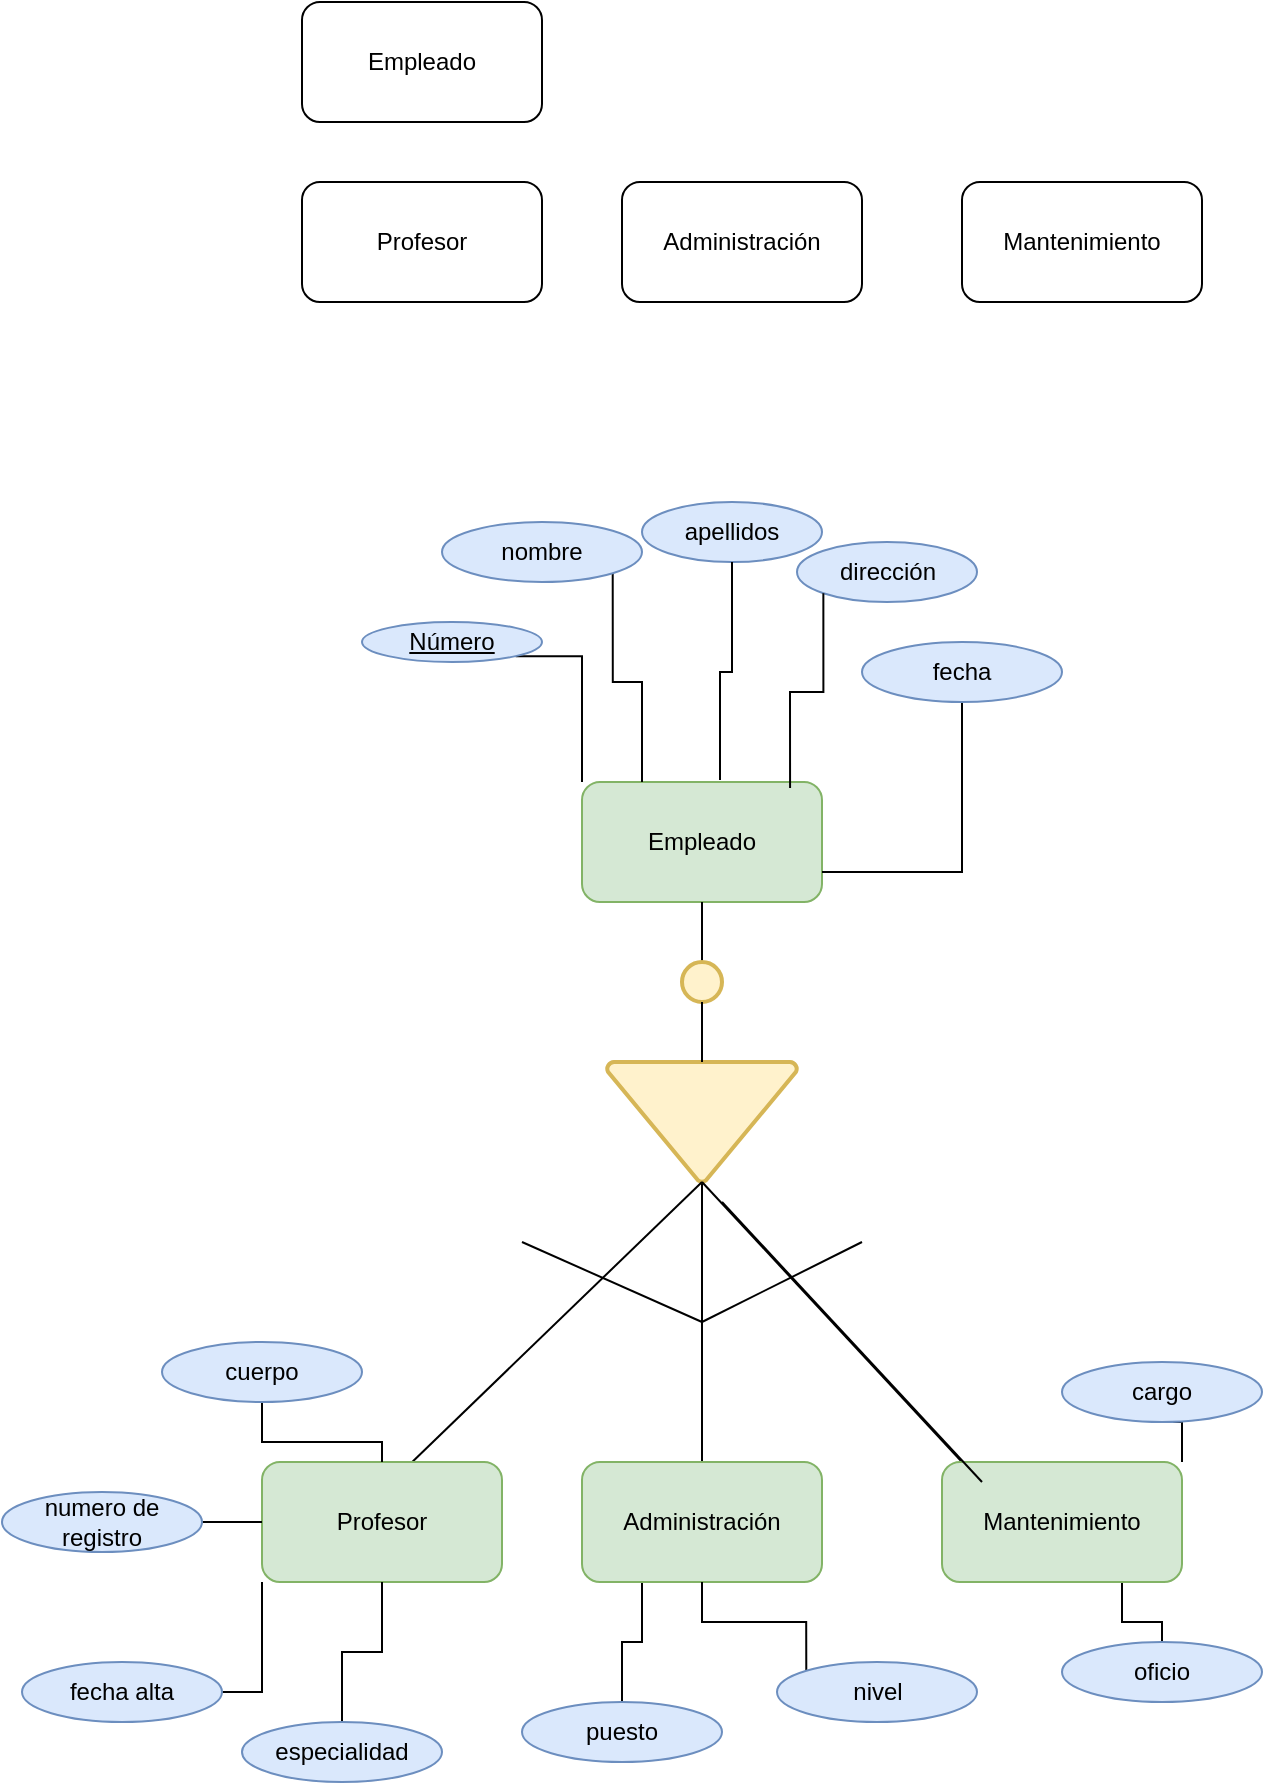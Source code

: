 <mxfile version="22.0.4" type="github">
  <diagram name="Página-1" id="wmIi82d7ozcXKBIWZhxb">
    <mxGraphModel dx="625" dy="752" grid="1" gridSize="10" guides="1" tooltips="1" connect="1" arrows="1" fold="1" page="1" pageScale="1" pageWidth="827" pageHeight="1169" math="0" shadow="0">
      <root>
        <mxCell id="0" />
        <mxCell id="1" parent="0" />
        <mxCell id="2OuDphUxpEpb_LAV9tlj-2" value="Empleado" style="rounded=1;whiteSpace=wrap;html=1;" vertex="1" parent="1">
          <mxGeometry x="270" y="70" width="120" height="60" as="geometry" />
        </mxCell>
        <mxCell id="2OuDphUxpEpb_LAV9tlj-3" value="Profesor" style="rounded=1;whiteSpace=wrap;html=1;" vertex="1" parent="1">
          <mxGeometry x="270" y="160" width="120" height="60" as="geometry" />
        </mxCell>
        <mxCell id="2OuDphUxpEpb_LAV9tlj-4" value="Administración" style="rounded=1;whiteSpace=wrap;html=1;" vertex="1" parent="1">
          <mxGeometry x="430" y="160" width="120" height="60" as="geometry" />
        </mxCell>
        <mxCell id="2OuDphUxpEpb_LAV9tlj-5" value="Mantenimiento" style="rounded=1;whiteSpace=wrap;html=1;" vertex="1" parent="1">
          <mxGeometry x="600" y="160" width="120" height="60" as="geometry" />
        </mxCell>
        <mxCell id="2OuDphUxpEpb_LAV9tlj-6" value="Empleado" style="rounded=1;whiteSpace=wrap;html=1;fillColor=#d5e8d4;strokeColor=#82b366;" vertex="1" parent="1">
          <mxGeometry x="410" y="460" width="120" height="60" as="geometry" />
        </mxCell>
        <mxCell id="2OuDphUxpEpb_LAV9tlj-7" value="" style="endArrow=none;html=1;rounded=0;entryX=0.5;entryY=1;entryDx=0;entryDy=0;" edge="1" parent="1" source="2OuDphUxpEpb_LAV9tlj-9" target="2OuDphUxpEpb_LAV9tlj-6">
          <mxGeometry width="50" height="50" relative="1" as="geometry">
            <mxPoint x="470" y="640" as="sourcePoint" />
            <mxPoint x="500" y="530" as="targetPoint" />
            <Array as="points" />
          </mxGeometry>
        </mxCell>
        <mxCell id="2OuDphUxpEpb_LAV9tlj-14" style="edgeStyle=orthogonalEdgeStyle;rounded=0;orthogonalLoop=1;jettySize=auto;html=1;exitX=0.5;exitY=1;exitDx=0;exitDy=0;exitPerimeter=0;endArrow=none;endFill=0;" edge="1" parent="1" source="2OuDphUxpEpb_LAV9tlj-8">
          <mxGeometry relative="1" as="geometry">
            <mxPoint x="470" y="830" as="targetPoint" />
          </mxGeometry>
        </mxCell>
        <mxCell id="2OuDphUxpEpb_LAV9tlj-8" value="" style="strokeWidth=2;html=1;shape=mxgraph.flowchart.merge_or_storage;whiteSpace=wrap;fillColor=#fff2cc;strokeColor=#d6b656;" vertex="1" parent="1">
          <mxGeometry x="422.5" y="600" width="95" height="60" as="geometry" />
        </mxCell>
        <mxCell id="2OuDphUxpEpb_LAV9tlj-9" value="" style="strokeWidth=2;html=1;shape=mxgraph.flowchart.start_2;whiteSpace=wrap;fillColor=#fff2cc;strokeColor=#d6b656;" vertex="1" parent="1">
          <mxGeometry x="460" y="550" width="20" height="20" as="geometry" />
        </mxCell>
        <mxCell id="2OuDphUxpEpb_LAV9tlj-13" value="" style="endArrow=none;html=1;rounded=0;entryX=0.5;entryY=1;entryDx=0;entryDy=0;entryPerimeter=0;exitX=0.5;exitY=0;exitDx=0;exitDy=0;exitPerimeter=0;" edge="1" parent="1" source="2OuDphUxpEpb_LAV9tlj-8" target="2OuDphUxpEpb_LAV9tlj-9">
          <mxGeometry width="50" height="50" relative="1" as="geometry">
            <mxPoint x="450" y="580" as="sourcePoint" />
            <mxPoint x="500" y="530" as="targetPoint" />
          </mxGeometry>
        </mxCell>
        <mxCell id="2OuDphUxpEpb_LAV9tlj-40" style="edgeStyle=orthogonalEdgeStyle;rounded=0;orthogonalLoop=1;jettySize=auto;html=1;exitX=0.25;exitY=1;exitDx=0;exitDy=0;endArrow=none;endFill=0;" edge="1" parent="1" source="2OuDphUxpEpb_LAV9tlj-15" target="2OuDphUxpEpb_LAV9tlj-39">
          <mxGeometry relative="1" as="geometry" />
        </mxCell>
        <mxCell id="2OuDphUxpEpb_LAV9tlj-15" value="Administración" style="rounded=1;whiteSpace=wrap;html=1;fillColor=#d5e8d4;strokeColor=#82b366;" vertex="1" parent="1">
          <mxGeometry x="410" y="800" width="120" height="60" as="geometry" />
        </mxCell>
        <mxCell id="2OuDphUxpEpb_LAV9tlj-16" value="" style="endArrow=none;html=1;rounded=0;entryX=0.5;entryY=1;entryDx=0;entryDy=0;entryPerimeter=0;exitX=0.6;exitY=0.05;exitDx=0;exitDy=0;exitPerimeter=0;" edge="1" parent="1" source="2OuDphUxpEpb_LAV9tlj-20" target="2OuDphUxpEpb_LAV9tlj-8">
          <mxGeometry width="50" height="50" relative="1" as="geometry">
            <mxPoint x="350" y="800" as="sourcePoint" />
            <mxPoint x="500" y="530" as="targetPoint" />
          </mxGeometry>
        </mxCell>
        <mxCell id="2OuDphUxpEpb_LAV9tlj-17" value="" style="endArrow=none;html=1;rounded=0;entryX=0.5;entryY=1;entryDx=0;entryDy=0;entryPerimeter=0;" edge="1" parent="1" target="2OuDphUxpEpb_LAV9tlj-8">
          <mxGeometry width="50" height="50" relative="1" as="geometry">
            <mxPoint x="600" y="800" as="sourcePoint" />
            <mxPoint x="480" y="670" as="targetPoint" />
          </mxGeometry>
        </mxCell>
        <mxCell id="2OuDphUxpEpb_LAV9tlj-45" style="edgeStyle=orthogonalEdgeStyle;rounded=0;orthogonalLoop=1;jettySize=auto;html=1;exitX=0.75;exitY=1;exitDx=0;exitDy=0;endArrow=none;endFill=0;" edge="1" parent="1" source="2OuDphUxpEpb_LAV9tlj-18" target="2OuDphUxpEpb_LAV9tlj-43">
          <mxGeometry relative="1" as="geometry" />
        </mxCell>
        <mxCell id="2OuDphUxpEpb_LAV9tlj-18" value="Mantenimiento" style="rounded=1;whiteSpace=wrap;html=1;fillColor=#d5e8d4;strokeColor=#82b366;" vertex="1" parent="1">
          <mxGeometry x="590" y="800" width="120" height="60" as="geometry" />
        </mxCell>
        <mxCell id="2OuDphUxpEpb_LAV9tlj-20" value="Profesor" style="rounded=1;whiteSpace=wrap;html=1;fillColor=#d5e8d4;strokeColor=#82b366;" vertex="1" parent="1">
          <mxGeometry x="250" y="800" width="120" height="60" as="geometry" />
        </mxCell>
        <mxCell id="2OuDphUxpEpb_LAV9tlj-21" value="" style="endArrow=none;html=1;rounded=0;" edge="1" parent="1">
          <mxGeometry width="50" height="50" relative="1" as="geometry">
            <mxPoint x="380" y="690" as="sourcePoint" />
            <mxPoint x="470" y="730" as="targetPoint" />
          </mxGeometry>
        </mxCell>
        <mxCell id="2OuDphUxpEpb_LAV9tlj-22" value="" style="endArrow=none;html=1;rounded=0;" edge="1" parent="1">
          <mxGeometry width="50" height="50" relative="1" as="geometry">
            <mxPoint x="550" y="690" as="sourcePoint" />
            <mxPoint x="470" y="730" as="targetPoint" />
          </mxGeometry>
        </mxCell>
        <mxCell id="2OuDphUxpEpb_LAV9tlj-46" style="edgeStyle=orthogonalEdgeStyle;rounded=0;orthogonalLoop=1;jettySize=auto;html=1;exitX=1;exitY=1;exitDx=0;exitDy=0;entryX=0;entryY=0;entryDx=0;entryDy=0;endArrow=none;endFill=0;" edge="1" parent="1" source="2OuDphUxpEpb_LAV9tlj-23" target="2OuDphUxpEpb_LAV9tlj-6">
          <mxGeometry relative="1" as="geometry" />
        </mxCell>
        <mxCell id="2OuDphUxpEpb_LAV9tlj-23" value="Número" style="ellipse;whiteSpace=wrap;html=1;fontStyle=4;fillColor=#dae8fc;strokeColor=#6c8ebf;" vertex="1" parent="1">
          <mxGeometry x="300" y="380" width="90" height="20" as="geometry" />
        </mxCell>
        <mxCell id="2OuDphUxpEpb_LAV9tlj-47" style="edgeStyle=orthogonalEdgeStyle;rounded=0;orthogonalLoop=1;jettySize=auto;html=1;exitX=1;exitY=1;exitDx=0;exitDy=0;entryX=0.25;entryY=0;entryDx=0;entryDy=0;endArrow=none;endFill=0;" edge="1" parent="1" source="2OuDphUxpEpb_LAV9tlj-24" target="2OuDphUxpEpb_LAV9tlj-6">
          <mxGeometry relative="1" as="geometry" />
        </mxCell>
        <mxCell id="2OuDphUxpEpb_LAV9tlj-24" value="nombre " style="ellipse;whiteSpace=wrap;html=1;fillColor=#dae8fc;strokeColor=#6c8ebf;" vertex="1" parent="1">
          <mxGeometry x="340" y="330" width="100" height="30" as="geometry" />
        </mxCell>
        <mxCell id="2OuDphUxpEpb_LAV9tlj-25" value="apellidos" style="ellipse;whiteSpace=wrap;html=1;fillColor=#dae8fc;strokeColor=#6c8ebf;" vertex="1" parent="1">
          <mxGeometry x="440" y="320" width="90" height="30" as="geometry" />
        </mxCell>
        <mxCell id="2OuDphUxpEpb_LAV9tlj-26" value="dirección" style="ellipse;whiteSpace=wrap;html=1;fillColor=#dae8fc;strokeColor=#6c8ebf;" vertex="1" parent="1">
          <mxGeometry x="517.5" y="340" width="90" height="30" as="geometry" />
        </mxCell>
        <mxCell id="2OuDphUxpEpb_LAV9tlj-50" style="edgeStyle=orthogonalEdgeStyle;rounded=0;orthogonalLoop=1;jettySize=auto;html=1;exitX=0.5;exitY=1;exitDx=0;exitDy=0;entryX=1;entryY=0.75;entryDx=0;entryDy=0;endArrow=none;endFill=0;" edge="1" parent="1" source="2OuDphUxpEpb_LAV9tlj-27" target="2OuDphUxpEpb_LAV9tlj-6">
          <mxGeometry relative="1" as="geometry" />
        </mxCell>
        <mxCell id="2OuDphUxpEpb_LAV9tlj-27" value="fecha" style="ellipse;whiteSpace=wrap;html=1;fillColor=#dae8fc;strokeColor=#6c8ebf;" vertex="1" parent="1">
          <mxGeometry x="550" y="390" width="100" height="30" as="geometry" />
        </mxCell>
        <mxCell id="2OuDphUxpEpb_LAV9tlj-37" style="edgeStyle=orthogonalEdgeStyle;rounded=0;orthogonalLoop=1;jettySize=auto;html=1;exitX=0.5;exitY=0;exitDx=0;exitDy=0;endArrow=none;endFill=0;" edge="1" parent="1" source="2OuDphUxpEpb_LAV9tlj-28" target="2OuDphUxpEpb_LAV9tlj-20">
          <mxGeometry relative="1" as="geometry" />
        </mxCell>
        <mxCell id="2OuDphUxpEpb_LAV9tlj-28" value="especialidad" style="ellipse;whiteSpace=wrap;html=1;fillColor=#dae8fc;strokeColor=#6c8ebf;" vertex="1" parent="1">
          <mxGeometry x="240" y="930" width="100" height="30" as="geometry" />
        </mxCell>
        <mxCell id="2OuDphUxpEpb_LAV9tlj-34" style="edgeStyle=orthogonalEdgeStyle;rounded=0;orthogonalLoop=1;jettySize=auto;html=1;exitX=0.5;exitY=1;exitDx=0;exitDy=0;endArrow=none;endFill=0;" edge="1" parent="1" source="2OuDphUxpEpb_LAV9tlj-29" target="2OuDphUxpEpb_LAV9tlj-20">
          <mxGeometry relative="1" as="geometry" />
        </mxCell>
        <mxCell id="2OuDphUxpEpb_LAV9tlj-29" value="cuerpo" style="ellipse;whiteSpace=wrap;html=1;fillColor=#dae8fc;strokeColor=#6c8ebf;" vertex="1" parent="1">
          <mxGeometry x="200" y="740" width="100" height="30" as="geometry" />
        </mxCell>
        <mxCell id="2OuDphUxpEpb_LAV9tlj-36" style="edgeStyle=orthogonalEdgeStyle;rounded=0;orthogonalLoop=1;jettySize=auto;html=1;exitX=1;exitY=0.5;exitDx=0;exitDy=0;entryX=0;entryY=1;entryDx=0;entryDy=0;endArrow=none;endFill=0;" edge="1" parent="1" source="2OuDphUxpEpb_LAV9tlj-30" target="2OuDphUxpEpb_LAV9tlj-20">
          <mxGeometry relative="1" as="geometry" />
        </mxCell>
        <mxCell id="2OuDphUxpEpb_LAV9tlj-30" value="fecha alta" style="ellipse;whiteSpace=wrap;html=1;fillColor=#dae8fc;strokeColor=#6c8ebf;" vertex="1" parent="1">
          <mxGeometry x="130" y="900" width="100" height="30" as="geometry" />
        </mxCell>
        <mxCell id="2OuDphUxpEpb_LAV9tlj-35" style="edgeStyle=orthogonalEdgeStyle;rounded=0;orthogonalLoop=1;jettySize=auto;html=1;exitX=1;exitY=0.5;exitDx=0;exitDy=0;entryX=0;entryY=0.5;entryDx=0;entryDy=0;endArrow=none;endFill=0;" edge="1" parent="1" source="2OuDphUxpEpb_LAV9tlj-31" target="2OuDphUxpEpb_LAV9tlj-20">
          <mxGeometry relative="1" as="geometry" />
        </mxCell>
        <mxCell id="2OuDphUxpEpb_LAV9tlj-31" value="numero de registro" style="ellipse;whiteSpace=wrap;html=1;fillColor=#dae8fc;strokeColor=#6c8ebf;" vertex="1" parent="1">
          <mxGeometry x="120" y="815" width="100" height="30" as="geometry" />
        </mxCell>
        <mxCell id="2OuDphUxpEpb_LAV9tlj-38" style="edgeStyle=orthogonalEdgeStyle;rounded=0;orthogonalLoop=1;jettySize=auto;html=1;exitX=0;exitY=0;exitDx=0;exitDy=0;endArrow=none;endFill=0;" edge="1" parent="1" source="2OuDphUxpEpb_LAV9tlj-33" target="2OuDphUxpEpb_LAV9tlj-15">
          <mxGeometry relative="1" as="geometry" />
        </mxCell>
        <mxCell id="2OuDphUxpEpb_LAV9tlj-33" value="nivel" style="ellipse;whiteSpace=wrap;html=1;fillColor=#dae8fc;strokeColor=#6c8ebf;" vertex="1" parent="1">
          <mxGeometry x="507.5" y="900" width="100" height="30" as="geometry" />
        </mxCell>
        <mxCell id="2OuDphUxpEpb_LAV9tlj-39" value="puesto" style="ellipse;whiteSpace=wrap;html=1;fillColor=#dae8fc;strokeColor=#6c8ebf;" vertex="1" parent="1">
          <mxGeometry x="380" y="920" width="100" height="30" as="geometry" />
        </mxCell>
        <mxCell id="2OuDphUxpEpb_LAV9tlj-41" value="" style="endArrow=none;html=1;rounded=0;entryX=0.5;entryY=1;entryDx=0;entryDy=0;entryPerimeter=0;" edge="1" parent="1">
          <mxGeometry width="50" height="50" relative="1" as="geometry">
            <mxPoint x="610" y="810" as="sourcePoint" />
            <mxPoint x="480" y="670" as="targetPoint" />
          </mxGeometry>
        </mxCell>
        <mxCell id="2OuDphUxpEpb_LAV9tlj-44" style="edgeStyle=orthogonalEdgeStyle;rounded=0;orthogonalLoop=1;jettySize=auto;html=1;exitX=0.5;exitY=1;exitDx=0;exitDy=0;entryX=1;entryY=0;entryDx=0;entryDy=0;endArrow=none;endFill=0;" edge="1" parent="1" source="2OuDphUxpEpb_LAV9tlj-42" target="2OuDphUxpEpb_LAV9tlj-18">
          <mxGeometry relative="1" as="geometry" />
        </mxCell>
        <mxCell id="2OuDphUxpEpb_LAV9tlj-42" value="cargo" style="ellipse;whiteSpace=wrap;html=1;fillColor=#dae8fc;strokeColor=#6c8ebf;" vertex="1" parent="1">
          <mxGeometry x="650" y="750" width="100" height="30" as="geometry" />
        </mxCell>
        <mxCell id="2OuDphUxpEpb_LAV9tlj-43" value="oficio" style="ellipse;whiteSpace=wrap;html=1;fillColor=#dae8fc;strokeColor=#6c8ebf;" vertex="1" parent="1">
          <mxGeometry x="650" y="890" width="100" height="30" as="geometry" />
        </mxCell>
        <mxCell id="2OuDphUxpEpb_LAV9tlj-48" style="edgeStyle=orthogonalEdgeStyle;rounded=0;orthogonalLoop=1;jettySize=auto;html=1;exitX=0.5;exitY=1;exitDx=0;exitDy=0;entryX=0.575;entryY=-0.017;entryDx=0;entryDy=0;entryPerimeter=0;endArrow=none;endFill=0;" edge="1" parent="1" source="2OuDphUxpEpb_LAV9tlj-25" target="2OuDphUxpEpb_LAV9tlj-6">
          <mxGeometry relative="1" as="geometry" />
        </mxCell>
        <mxCell id="2OuDphUxpEpb_LAV9tlj-49" style="edgeStyle=orthogonalEdgeStyle;rounded=0;orthogonalLoop=1;jettySize=auto;html=1;exitX=0;exitY=1;exitDx=0;exitDy=0;entryX=0.867;entryY=0.05;entryDx=0;entryDy=0;entryPerimeter=0;endArrow=none;endFill=0;" edge="1" parent="1" source="2OuDphUxpEpb_LAV9tlj-26" target="2OuDphUxpEpb_LAV9tlj-6">
          <mxGeometry relative="1" as="geometry" />
        </mxCell>
      </root>
    </mxGraphModel>
  </diagram>
</mxfile>
